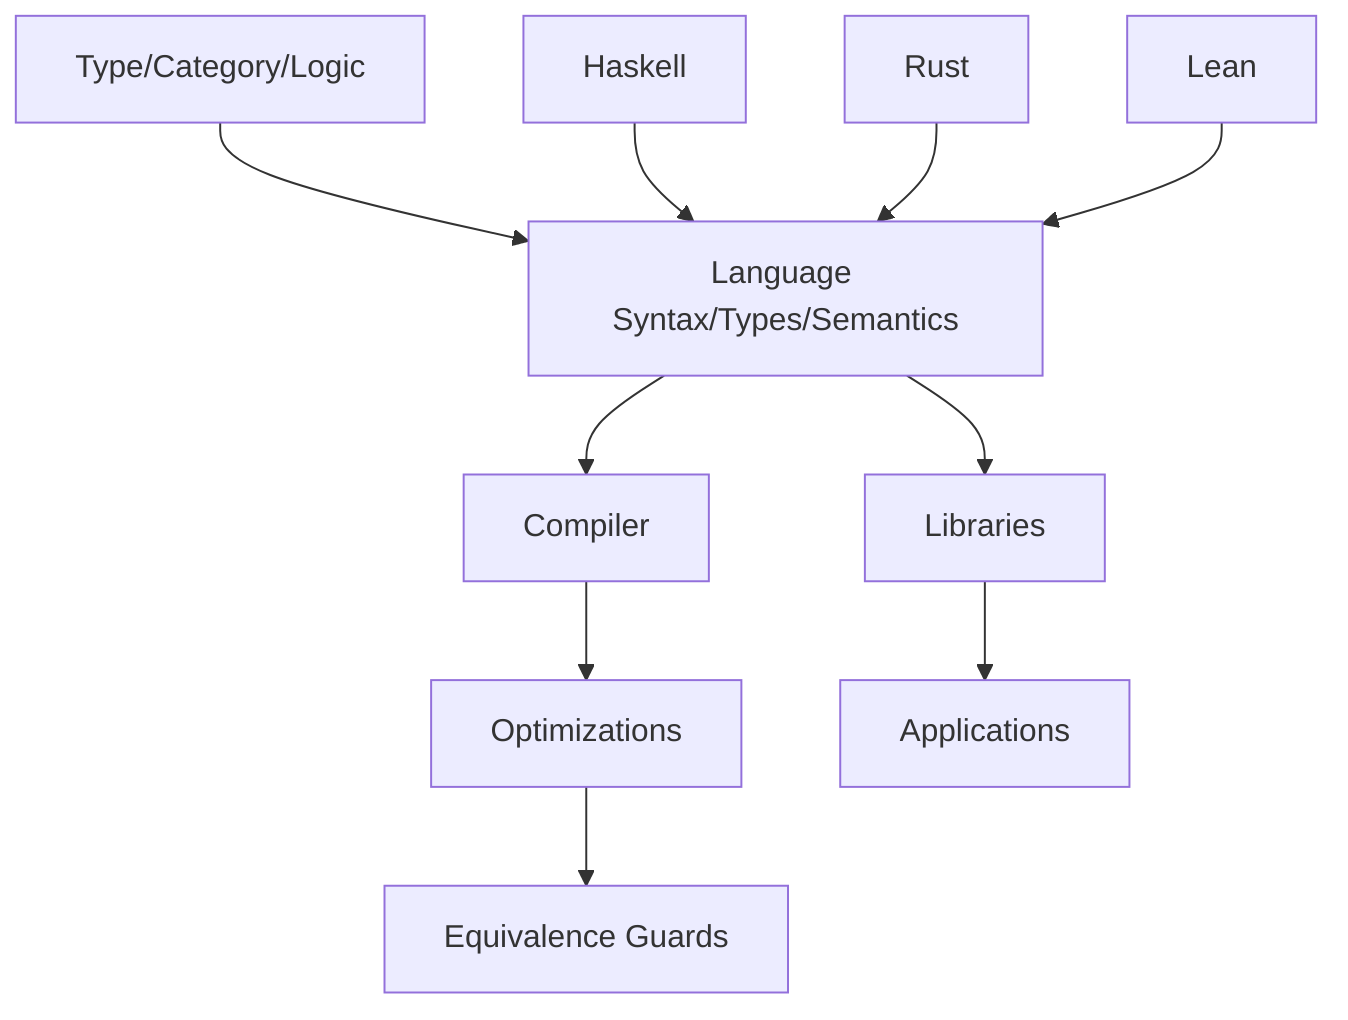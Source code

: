 %% 1.10 知识图谱 Knowledge Graph #MappingTheoryLanguage-1.10

graph TD
  A[Type/Category/Logic] --> B[Language Syntax/Types/Semantics]
  B --> C[Libraries]
  B --> D[Compiler]
  D --> E[Optimizations]
  E --> F[Equivalence Guards]
  C --> G[Applications]
  H[Haskell] --> B
  I[Rust] --> B
  J[Lean] --> B